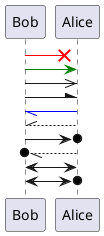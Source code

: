 @startuml

Bob -[#red]>x Alice
Bob -[#green]> Alice
Bob ->> Alice
Bob -\ Alice
Bob \\[#0000FF]- Alice
Bob //-- Alice

Bob ->o Alice
Bob o\\-- Alice

Bob <-> Alice
Bob <->o Alice

@enduml